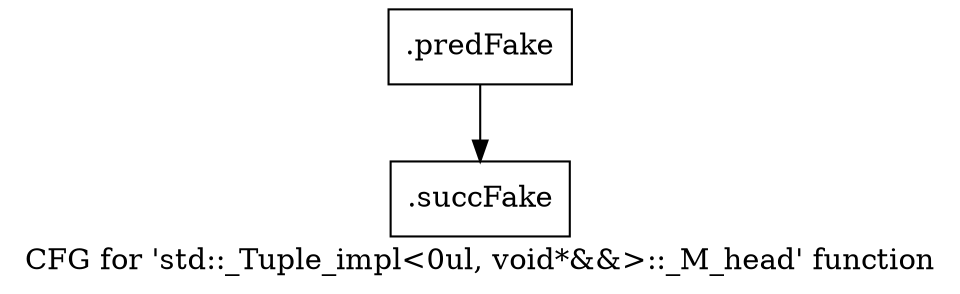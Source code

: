 digraph "CFG for 'std::_Tuple_impl\<0ul, void*&&\>::_M_head' function" {
	label="CFG for 'std::_Tuple_impl\<0ul, void*&&\>::_M_head' function";

	Node0x465b570 [shape=record,filename="",linenumber="",label="{.predFake}"];
	Node0x465b570 -> Node0x47f59a0[ callList="" memoryops="" filename="/media/miguel/NewVolume/Linux/Xilinx/Vitis_HLS/2020.2/tps/lnx64/gcc-6.2.0/lib/gcc/x86_64-pc-linux-gnu/6.2.0/../../../../include/c++/6.2.0/tuple" execusionnum="8"];
	Node0x47f59a0 [shape=record,filename="/media/miguel/NewVolume/Linux/Xilinx/Vitis_HLS/2020.2/tps/lnx64/gcc-6.2.0/lib/gcc/x86_64-pc-linux-gnu/6.2.0/../../../../include/c++/6.2.0/tuple",linenumber="346",label="{.succFake}"];
}
